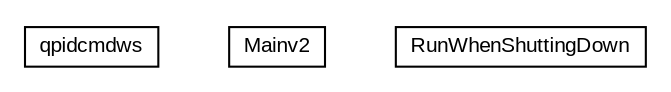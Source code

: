 #!/usr/local/bin/dot
#
# Class diagram 
# Generated by UMLGraph version R5_6-24-gf6e263 (http://www.umlgraph.org/)
#

digraph G {
	edge [fontname="arial",fontsize=10,labelfontname="arial",labelfontsize=10];
	node [fontname="arial",fontsize=10,shape=plaintext];
	nodesep=0.25;
	ranksep=0.5;
	// org.miloss.fgsms.agents.qpidpy.qpidcmdws
	c45102 [label=<<table title="org.miloss.fgsms.agents.qpidpy.qpidcmdws" border="0" cellborder="1" cellspacing="0" cellpadding="2" port="p" href="./qpidcmdws.html">
		<tr><td><table border="0" cellspacing="0" cellpadding="1">
<tr><td align="center" balign="center"> qpidcmdws </td></tr>
		</table></td></tr>
		</table>>, URL="./qpidcmdws.html", fontname="arial", fontcolor="black", fontsize=10.0];
	// org.miloss.fgsms.agents.qpidpy.Mainv2
	c45103 [label=<<table title="org.miloss.fgsms.agents.qpidpy.Mainv2" border="0" cellborder="1" cellspacing="0" cellpadding="2" port="p" href="./Mainv2.html">
		<tr><td><table border="0" cellspacing="0" cellpadding="1">
<tr><td align="center" balign="center"> Mainv2 </td></tr>
		</table></td></tr>
		</table>>, URL="./Mainv2.html", fontname="arial", fontcolor="black", fontsize=10.0];
	// org.miloss.fgsms.agents.qpidpy.Mainv2.RunWhenShuttingDown
	c45104 [label=<<table title="org.miloss.fgsms.agents.qpidpy.Mainv2.RunWhenShuttingDown" border="0" cellborder="1" cellspacing="0" cellpadding="2" port="p" href="./Mainv2.RunWhenShuttingDown.html">
		<tr><td><table border="0" cellspacing="0" cellpadding="1">
<tr><td align="center" balign="center"> RunWhenShuttingDown </td></tr>
		</table></td></tr>
		</table>>, URL="./Mainv2.RunWhenShuttingDown.html", fontname="arial", fontcolor="black", fontsize=10.0];
}

